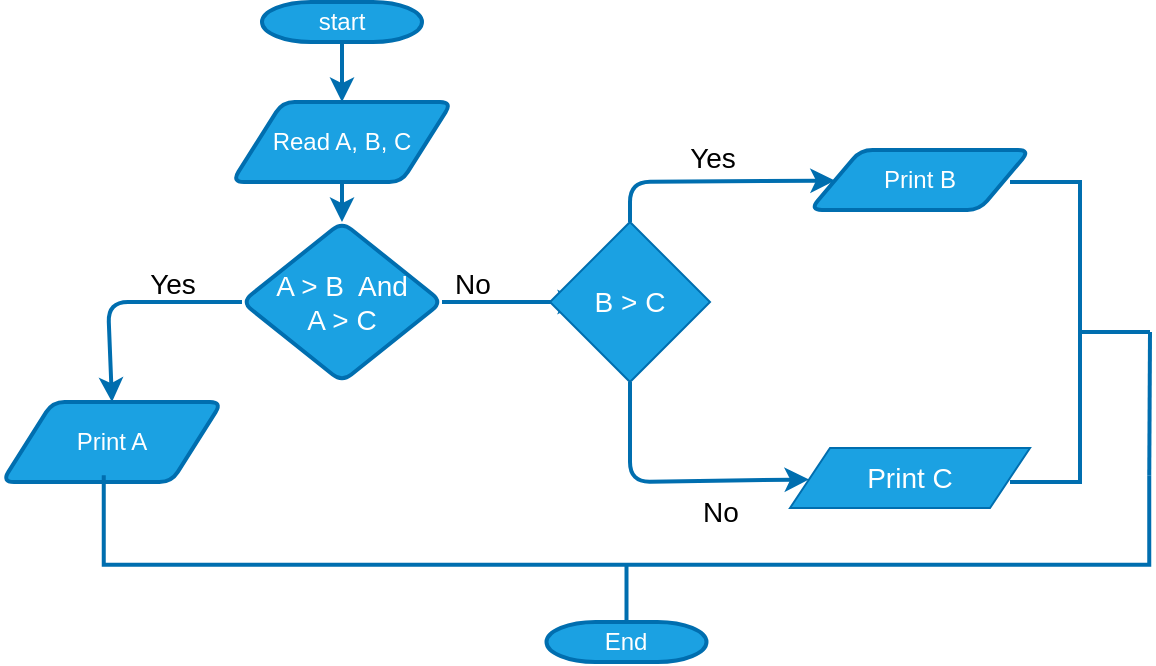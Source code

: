 <mxfile>
    <diagram id="r7mZ9duGprZ3av1yAKMN" name="Page-1">
        <mxGraphModel dx="608" dy="351" grid="1" gridSize="10" guides="1" tooltips="1" connect="1" arrows="1" fold="1" page="1" pageScale="1" pageWidth="850" pageHeight="1100" math="0" shadow="0">
            <root>
                <mxCell id="0"/>
                <mxCell id="1" parent="0"/>
                <mxCell id="23" value="" style="strokeWidth=2;html=1;shape=mxgraph.flowchart.annotation_2;align=left;labelPosition=right;pointerEvents=1;fontSize=14;rotation=-180;fillColor=#1ba1e2;fontColor=#ffffff;strokeColor=#006EAF;" parent="1" vertex="1">
                    <mxGeometry x="550" y="120" width="70" height="150" as="geometry"/>
                </mxCell>
                <mxCell id="4" value="" style="edgeStyle=none;html=1;fillColor=#1ba1e2;strokeColor=#006EAF;strokeWidth=2;" parent="1" source="2" target="3" edge="1">
                    <mxGeometry relative="1" as="geometry"/>
                </mxCell>
                <mxCell id="2" value="start" style="strokeWidth=2;html=1;shape=mxgraph.flowchart.terminator;whiteSpace=wrap;fillColor=#1ba1e2;fontColor=#ffffff;strokeColor=#006EAF;" parent="1" vertex="1">
                    <mxGeometry x="176" y="30" width="80" height="20" as="geometry"/>
                </mxCell>
                <mxCell id="6" value="" style="edgeStyle=none;html=1;strokeWidth=2;fillColor=#1ba1e2;strokeColor=#006EAF;" parent="1" source="3" target="5" edge="1">
                    <mxGeometry relative="1" as="geometry"/>
                </mxCell>
                <mxCell id="3" value="Read A, B, C" style="shape=parallelogram;html=1;strokeWidth=2;perimeter=parallelogramPerimeter;whiteSpace=wrap;rounded=1;arcSize=12;size=0.23;fillColor=#1ba1e2;fontColor=#ffffff;strokeColor=#006EAF;" parent="1" vertex="1">
                    <mxGeometry x="161" y="80" width="110" height="40" as="geometry"/>
                </mxCell>
                <mxCell id="9" value="" style="edgeStyle=none;html=1;strokeWidth=2;fontSize=14;entryX=0.5;entryY=0;entryDx=0;entryDy=0;fillColor=#1ba1e2;strokeColor=#006EAF;" parent="1" source="5" target="7" edge="1">
                    <mxGeometry relative="1" as="geometry">
                        <mxPoint x="94" y="180" as="targetPoint"/>
                        <Array as="points">
                            <mxPoint x="99" y="180"/>
                        </Array>
                    </mxGeometry>
                </mxCell>
                <mxCell id="12" value="" style="edgeStyle=none;html=1;strokeWidth=2;fontSize=14;fillColor=#1ba1e2;strokeColor=#006EAF;" parent="1" source="5" edge="1">
                    <mxGeometry relative="1" as="geometry">
                        <mxPoint x="336" y="180" as="targetPoint"/>
                    </mxGeometry>
                </mxCell>
                <mxCell id="5" value="&lt;font style=&quot;font-size: 14px;&quot;&gt;A &amp;gt; B&amp;nbsp; And&lt;br&gt;A &amp;gt; C&lt;/font&gt;" style="rhombus;whiteSpace=wrap;html=1;fillColor=#1ba1e2;strokeColor=#006EAF;fontColor=#ffffff;strokeWidth=2;rounded=1;arcSize=12;" parent="1" vertex="1">
                    <mxGeometry x="166" y="140" width="100" height="80" as="geometry"/>
                </mxCell>
                <mxCell id="7" value="Print A" style="shape=parallelogram;html=1;strokeWidth=2;perimeter=parallelogramPerimeter;whiteSpace=wrap;rounded=1;arcSize=12;size=0.23;fillColor=#1ba1e2;fontColor=#ffffff;strokeColor=#006EAF;" parent="1" vertex="1">
                    <mxGeometry x="46" y="230" width="110" height="40" as="geometry"/>
                </mxCell>
                <mxCell id="10" value="&lt;font style=&quot;font-size: 14px;&quot;&gt;Yes&lt;/font&gt;" style="text;html=1;align=center;verticalAlign=middle;resizable=0;points=[];autosize=1;strokeColor=none;fillColor=none;fontSize=14;" parent="1" vertex="1">
                    <mxGeometry x="106" y="156" width="50" height="30" as="geometry"/>
                </mxCell>
                <mxCell id="13" value="&lt;font style=&quot;font-size: 14px;&quot;&gt;No&lt;/font&gt;" style="text;html=1;align=center;verticalAlign=middle;resizable=0;points=[];autosize=1;fontSize=14;" parent="1" vertex="1">
                    <mxGeometry x="261" y="156" width="40" height="30" as="geometry"/>
                </mxCell>
                <mxCell id="18" value="" style="edgeStyle=none;html=1;strokeWidth=2;fontSize=14;exitX=0.5;exitY=0;exitDx=0;exitDy=0;fillColor=#1ba1e2;strokeColor=#006EAF;" parent="1" source="15" target="16" edge="1">
                    <mxGeometry relative="1" as="geometry">
                        <mxPoint x="360" y="50" as="targetPoint"/>
                        <Array as="points">
                            <mxPoint x="360" y="120"/>
                        </Array>
                    </mxGeometry>
                </mxCell>
                <mxCell id="19" value="Yes" style="edgeLabel;html=1;align=center;verticalAlign=middle;resizable=0;points=[];fontSize=14;" parent="18" vertex="1" connectable="0">
                    <mxGeometry x="-0.112" y="3" relative="1" as="geometry">
                        <mxPoint x="6" y="-9" as="offset"/>
                    </mxGeometry>
                </mxCell>
                <mxCell id="21" value="" style="edgeStyle=none;html=1;strokeWidth=2;fontSize=14;fillColor=#1ba1e2;strokeColor=#006EAF;" parent="1" source="15" target="20" edge="1">
                    <mxGeometry relative="1" as="geometry">
                        <Array as="points">
                            <mxPoint x="360" y="270"/>
                        </Array>
                    </mxGeometry>
                </mxCell>
                <mxCell id="15" value="B &amp;gt; C" style="rhombus;whiteSpace=wrap;html=1;fontSize=14;fillColor=#1ba1e2;fontColor=#ffffff;strokeColor=#006EAF;" parent="1" vertex="1">
                    <mxGeometry x="320" y="140" width="80" height="80" as="geometry"/>
                </mxCell>
                <mxCell id="16" value="Print B" style="shape=parallelogram;html=1;strokeWidth=2;perimeter=parallelogramPerimeter;whiteSpace=wrap;rounded=1;arcSize=12;size=0.23;fillColor=#1ba1e2;fontColor=#ffffff;strokeColor=#006EAF;" parent="1" vertex="1">
                    <mxGeometry x="450" y="104" width="110" height="30" as="geometry"/>
                </mxCell>
                <mxCell id="20" value="Print C" style="shape=parallelogram;perimeter=parallelogramPerimeter;whiteSpace=wrap;html=1;fixedSize=1;fontSize=14;fillColor=#1ba1e2;strokeColor=#006EAF;fontColor=#ffffff;" parent="1" vertex="1">
                    <mxGeometry x="440" y="253" width="120" height="30" as="geometry"/>
                </mxCell>
                <mxCell id="22" value="&lt;font style=&quot;font-size: 14px;&quot;&gt;No&lt;/font&gt;" style="text;html=1;align=center;verticalAlign=middle;resizable=0;points=[];autosize=1;fontSize=14;" parent="1" vertex="1">
                    <mxGeometry x="385" y="270" width="40" height="30" as="geometry"/>
                </mxCell>
                <mxCell id="24" value="" style="strokeWidth=2;html=1;shape=mxgraph.flowchart.annotation_2;align=left;labelPosition=right;pointerEvents=1;fontSize=14;rotation=-90;fillColor=#1ba1e2;fontColor=#ffffff;strokeColor=#006EAF;" parent="1" vertex="1">
                    <mxGeometry x="313.5" y="50" width="89.5" height="522.75" as="geometry"/>
                </mxCell>
                <mxCell id="28" value="" style="endArrow=none;html=1;strokeWidth=2;fontSize=14;entryX=0;entryY=0.5;entryDx=0;entryDy=0;entryPerimeter=0;exitX=1;exitY=1;exitDx=0;exitDy=0;exitPerimeter=0;fillColor=#1ba1e2;strokeColor=#006EAF;" parent="1" source="24" target="23" edge="1">
                    <mxGeometry width="50" height="50" relative="1" as="geometry">
                        <mxPoint x="588" y="271" as="sourcePoint"/>
                        <mxPoint x="628" y="221" as="targetPoint"/>
                    </mxGeometry>
                </mxCell>
                <mxCell id="29" value="End" style="strokeWidth=2;html=1;shape=mxgraph.flowchart.terminator;whiteSpace=wrap;fillColor=#1ba1e2;fontColor=#ffffff;strokeColor=#006EAF;" parent="1" vertex="1">
                    <mxGeometry x="318.25" y="340" width="80" height="20" as="geometry"/>
                </mxCell>
            </root>
        </mxGraphModel>
    </diagram>
</mxfile>